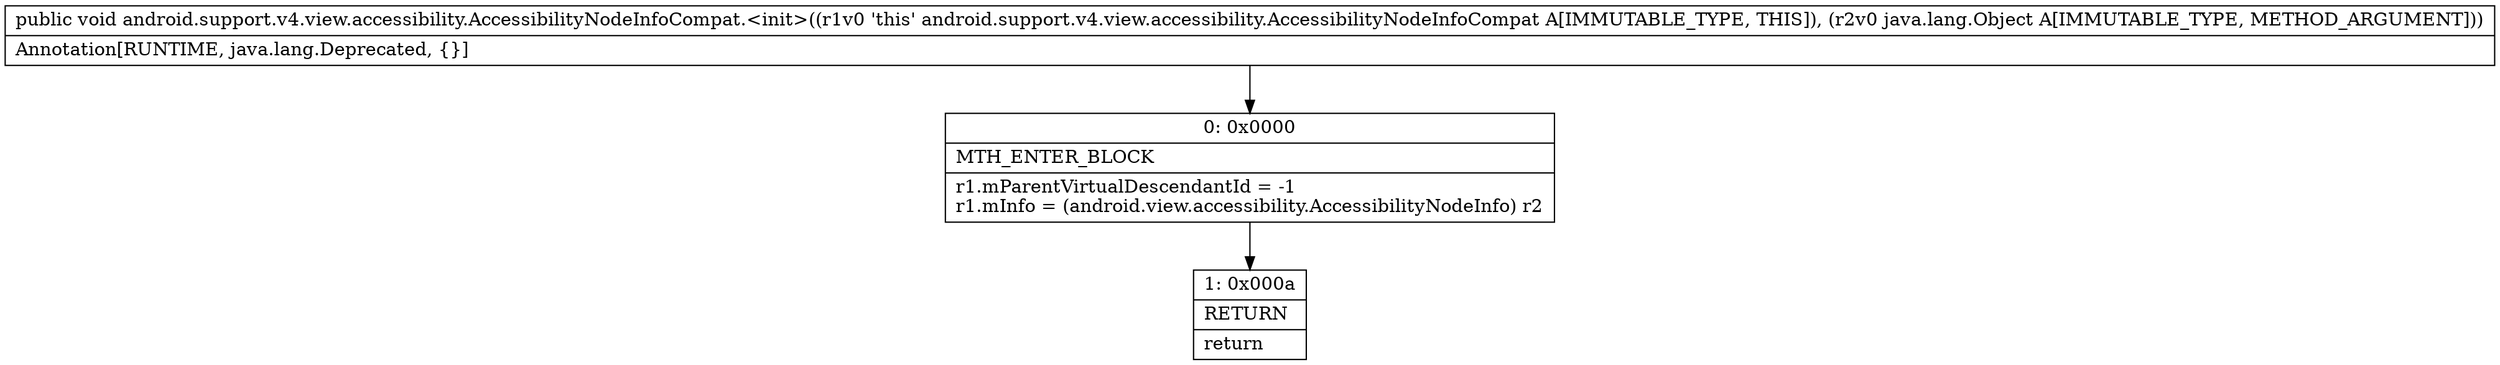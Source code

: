 digraph "CFG forandroid.support.v4.view.accessibility.AccessibilityNodeInfoCompat.\<init\>(Ljava\/lang\/Object;)V" {
Node_0 [shape=record,label="{0\:\ 0x0000|MTH_ENTER_BLOCK\l|r1.mParentVirtualDescendantId = \-1\lr1.mInfo = (android.view.accessibility.AccessibilityNodeInfo) r2\l}"];
Node_1 [shape=record,label="{1\:\ 0x000a|RETURN\l|return\l}"];
MethodNode[shape=record,label="{public void android.support.v4.view.accessibility.AccessibilityNodeInfoCompat.\<init\>((r1v0 'this' android.support.v4.view.accessibility.AccessibilityNodeInfoCompat A[IMMUTABLE_TYPE, THIS]), (r2v0 java.lang.Object A[IMMUTABLE_TYPE, METHOD_ARGUMENT]))  | Annotation[RUNTIME, java.lang.Deprecated, \{\}]\l}"];
MethodNode -> Node_0;
Node_0 -> Node_1;
}

